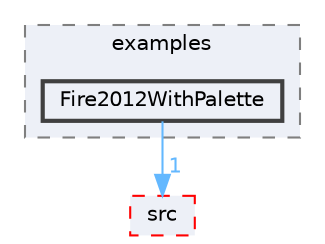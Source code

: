 digraph "FastLED/FastLED/examples/Fire2012WithPalette"
{
 // LATEX_PDF_SIZE
  bgcolor="transparent";
  edge [fontname=Helvetica,fontsize=10,labelfontname=Helvetica,labelfontsize=10];
  node [fontname=Helvetica,fontsize=10,shape=box,height=0.2,width=0.4];
  compound=true
  subgraph clusterdir_999a185a1a47b3a763bb04a7a263eb0d {
    graph [ bgcolor="#edf0f7", pencolor="grey50", label="examples", fontname=Helvetica,fontsize=10 style="filled,dashed", URL="dir_999a185a1a47b3a763bb04a7a263eb0d.html",tooltip=""]
  dir_bd551b7d37ddcb1b098658337457ce5d [label="Fire2012WithPalette", fillcolor="#edf0f7", color="grey25", style="filled,bold", URL="dir_bd551b7d37ddcb1b098658337457ce5d.html",tooltip=""];
  }
  dir_e6a3de723047763e6a27a3cab040759e [label="src", fillcolor="#edf0f7", color="red", style="filled,dashed", URL="dir_e6a3de723047763e6a27a3cab040759e.html",tooltip=""];
  dir_bd551b7d37ddcb1b098658337457ce5d->dir_e6a3de723047763e6a27a3cab040759e [headlabel="1", labeldistance=1.5 headhref="dir_000026_000075.html" href="dir_000026_000075.html" color="steelblue1" fontcolor="steelblue1"];
}
